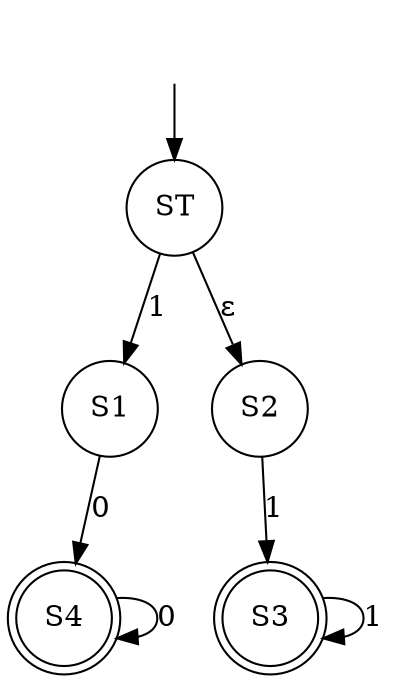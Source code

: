 digraph dfa {
	""    [shape=none]
	start [shape=circle, label="ST"]
	"1A"  [shape=circle, label="S1"]
	eps   [shape=circle, label="S2"]
	"1B"  [shape=doublecircle, label="S3"]
	0     [shape=doublecircle, label="S4"]

	"" -> start

	start -> "1A" [label="1"]
	"1A" -> 0     [label="0"]
	0 -> 0        [label="0"]

	start -> eps  [label="ε"]
	eps -> "1B"   [label="1"]
	"1B" -> "1B"  [label="1"]
}
